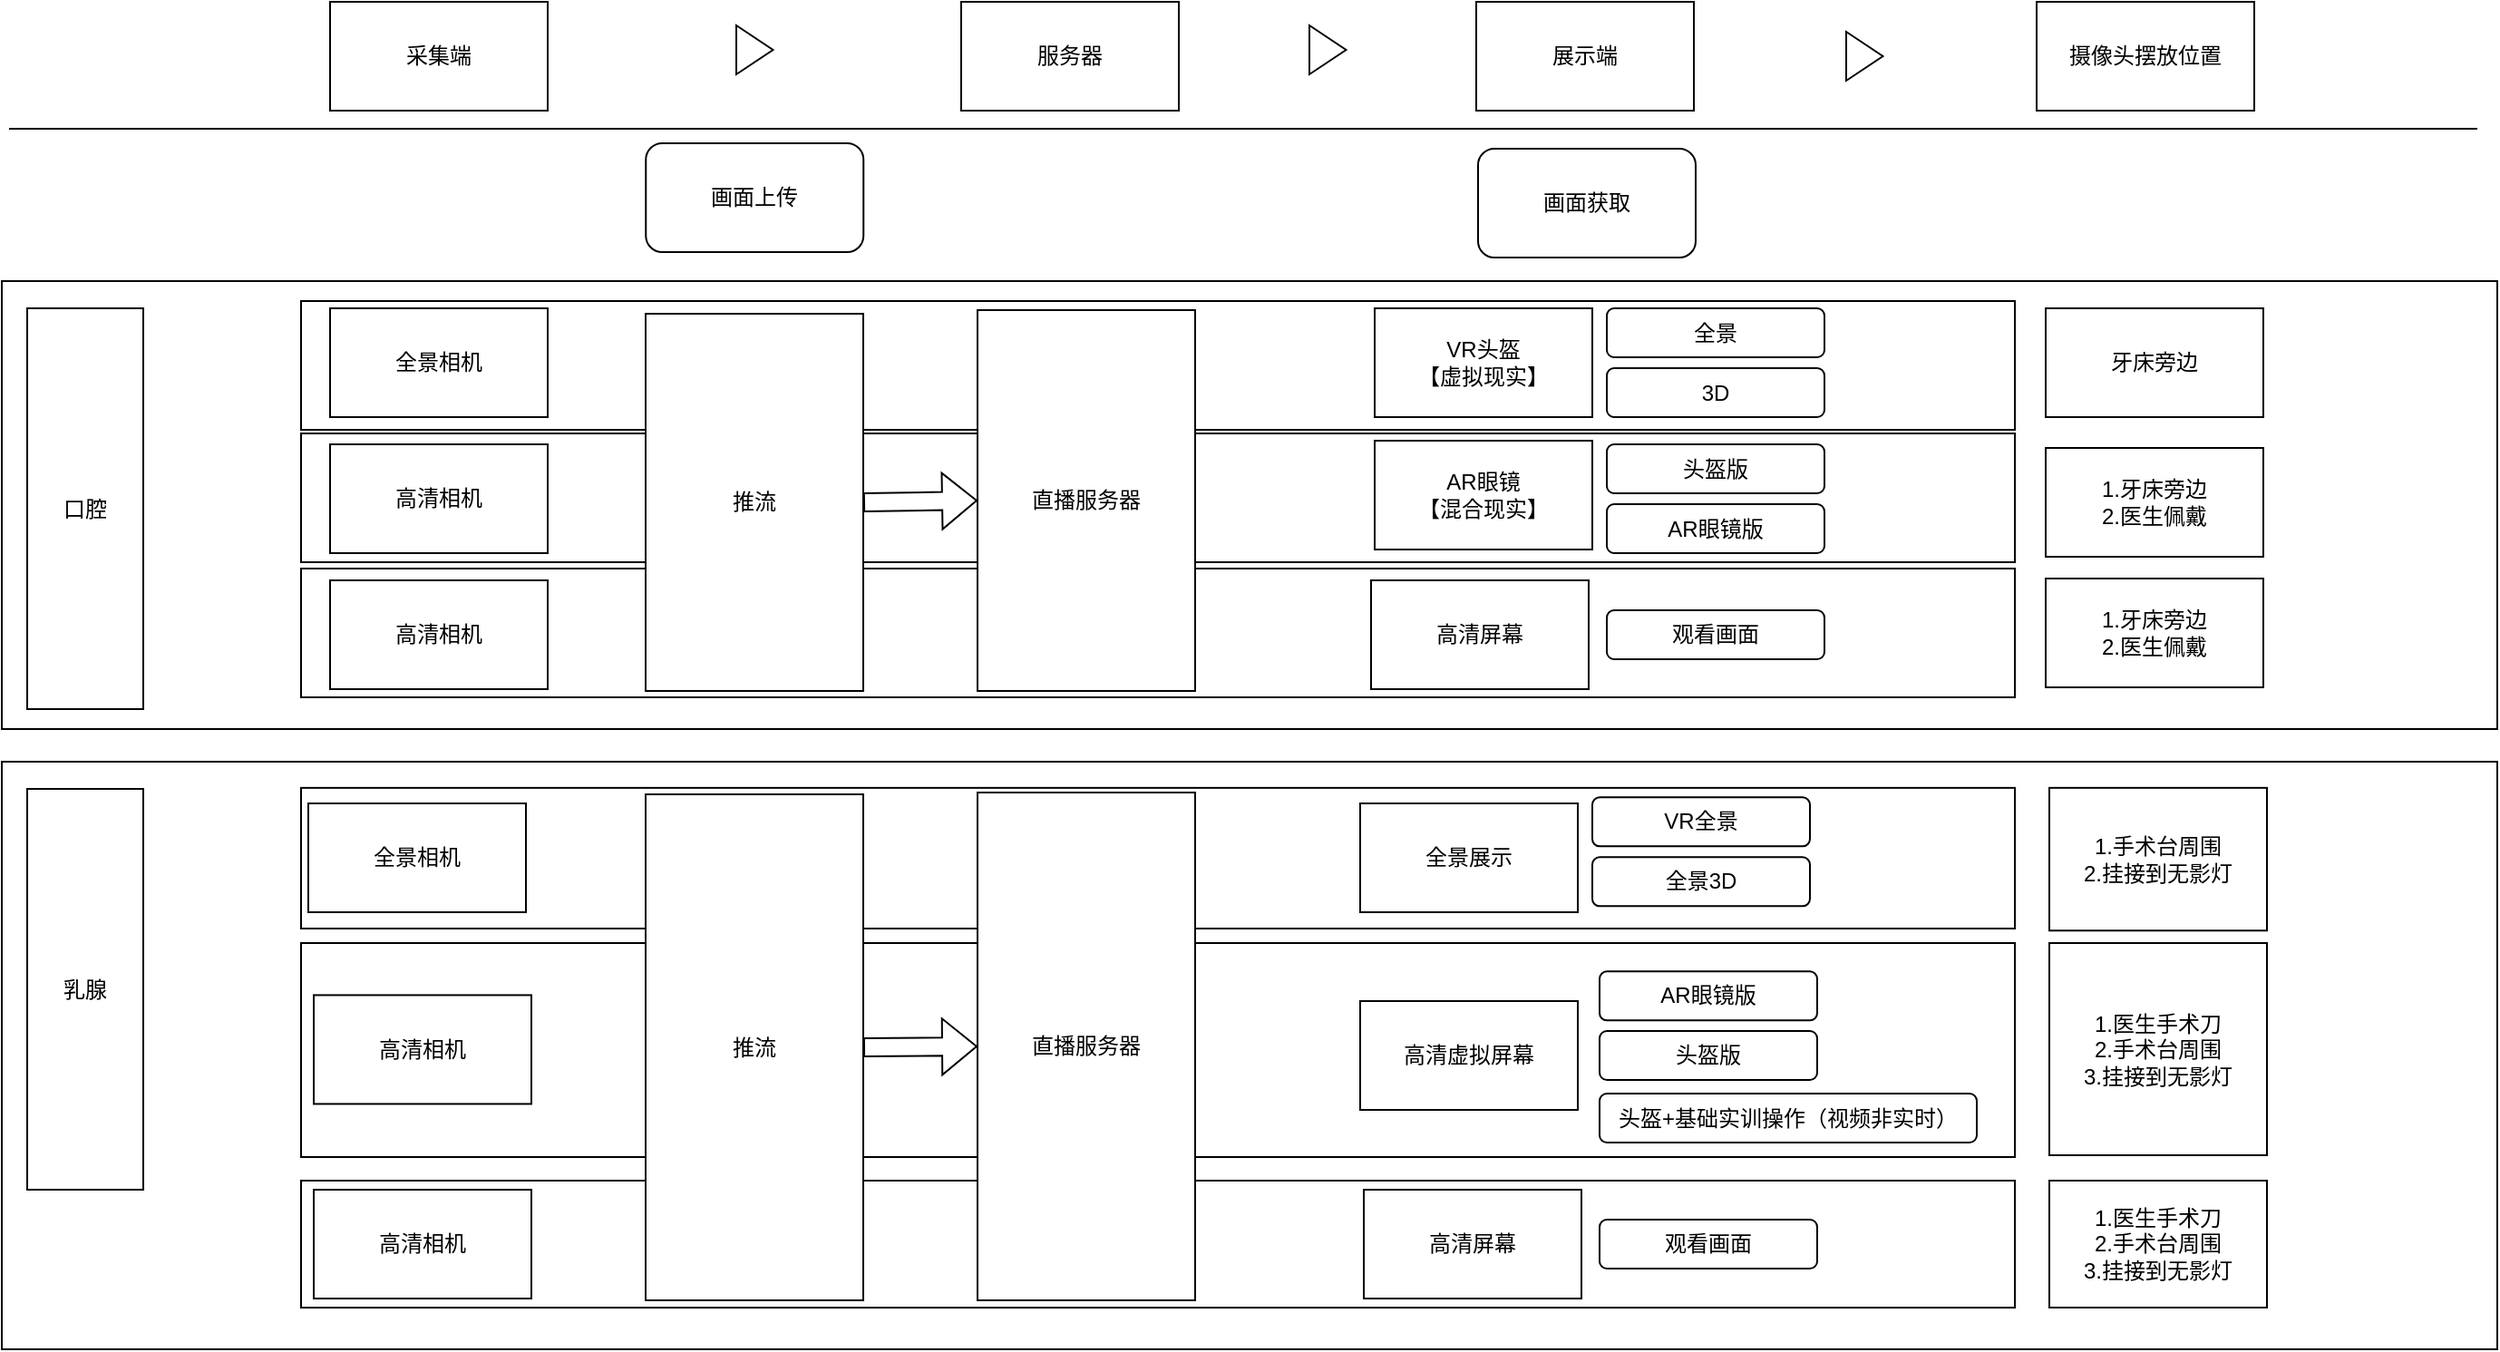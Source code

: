 <mxfile version="20.5.1" type="github">
  <diagram id="exjW6TpwlfhhMM9tGB0L" name="第 1 页">
    <mxGraphModel dx="1422" dy="794" grid="0" gridSize="10" guides="1" tooltips="1" connect="1" arrows="1" fold="1" page="1" pageScale="1" pageWidth="2339" pageHeight="3300" math="0" shadow="0">
      <root>
        <mxCell id="0" />
        <mxCell id="1" parent="0" />
        <mxCell id="dhKK24aEWWIvLG82vy6N-1" value="采集端" style="rounded=0;whiteSpace=wrap;html=1;" vertex="1" parent="1">
          <mxGeometry x="181" y="130" width="120" height="60" as="geometry" />
        </mxCell>
        <mxCell id="dhKK24aEWWIvLG82vy6N-2" value="服务器" style="rounded=0;whiteSpace=wrap;html=1;" vertex="1" parent="1">
          <mxGeometry x="529" y="130" width="120" height="60" as="geometry" />
        </mxCell>
        <mxCell id="dhKK24aEWWIvLG82vy6N-3" value="展示端" style="rounded=0;whiteSpace=wrap;html=1;" vertex="1" parent="1">
          <mxGeometry x="813" y="130" width="120" height="60" as="geometry" />
        </mxCell>
        <mxCell id="dhKK24aEWWIvLG82vy6N-4" value="摄像头摆放位置" style="rounded=0;whiteSpace=wrap;html=1;" vertex="1" parent="1">
          <mxGeometry x="1122" y="130" width="120" height="60" as="geometry" />
        </mxCell>
        <mxCell id="dhKK24aEWWIvLG82vy6N-5" value="" style="rounded=0;whiteSpace=wrap;html=1;" vertex="1" parent="1">
          <mxGeometry y="284" width="1376" height="247" as="geometry" />
        </mxCell>
        <mxCell id="dhKK24aEWWIvLG82vy6N-36" value="牙床旁边" style="rounded=0;whiteSpace=wrap;html=1;" vertex="1" parent="dhKK24aEWWIvLG82vy6N-5">
          <mxGeometry x="1127" y="15" width="120" height="60" as="geometry" />
        </mxCell>
        <mxCell id="dhKK24aEWWIvLG82vy6N-37" value="1.牙床旁边&lt;br&gt;2.医生佩戴" style="rounded=0;whiteSpace=wrap;html=1;" vertex="1" parent="dhKK24aEWWIvLG82vy6N-5">
          <mxGeometry x="1127" y="92" width="120" height="60" as="geometry" />
        </mxCell>
        <mxCell id="dhKK24aEWWIvLG82vy6N-41" value="1.牙床旁边&lt;br&gt;2.医生佩戴" style="rounded=0;whiteSpace=wrap;html=1;" vertex="1" parent="dhKK24aEWWIvLG82vy6N-5">
          <mxGeometry x="1127" y="164" width="120" height="60" as="geometry" />
        </mxCell>
        <mxCell id="dhKK24aEWWIvLG82vy6N-42" value="" style="rounded=0;whiteSpace=wrap;html=1;" vertex="1" parent="dhKK24aEWWIvLG82vy6N-5">
          <mxGeometry x="165" y="11" width="945" height="71" as="geometry" />
        </mxCell>
        <mxCell id="dhKK24aEWWIvLG82vy6N-43" value="" style="rounded=0;whiteSpace=wrap;html=1;" vertex="1" parent="dhKK24aEWWIvLG82vy6N-5">
          <mxGeometry x="165" y="84" width="945" height="71" as="geometry" />
        </mxCell>
        <mxCell id="dhKK24aEWWIvLG82vy6N-44" value="" style="rounded=0;whiteSpace=wrap;html=1;" vertex="1" parent="dhKK24aEWWIvLG82vy6N-5">
          <mxGeometry x="165" y="158.5" width="945" height="71" as="geometry" />
        </mxCell>
        <mxCell id="dhKK24aEWWIvLG82vy6N-22" value="直播服务器" style="rounded=0;whiteSpace=wrap;html=1;" vertex="1" parent="dhKK24aEWWIvLG82vy6N-5">
          <mxGeometry x="538" y="16" width="120" height="210" as="geometry" />
        </mxCell>
        <mxCell id="dhKK24aEWWIvLG82vy6N-7" value="口腔" style="rounded=0;whiteSpace=wrap;html=1;" vertex="1" parent="1">
          <mxGeometry x="14" y="299" width="64" height="221" as="geometry" />
        </mxCell>
        <mxCell id="dhKK24aEWWIvLG82vy6N-10" value="画面上传" style="rounded=1;whiteSpace=wrap;html=1;" vertex="1" parent="1">
          <mxGeometry x="355.13" y="208" width="120" height="60" as="geometry" />
        </mxCell>
        <mxCell id="dhKK24aEWWIvLG82vy6N-11" value="画面获取" style="rounded=1;whiteSpace=wrap;html=1;" vertex="1" parent="1">
          <mxGeometry x="814" y="211" width="120" height="60" as="geometry" />
        </mxCell>
        <mxCell id="dhKK24aEWWIvLG82vy6N-12" value="" style="endArrow=none;html=1;rounded=0;" edge="1" parent="1">
          <mxGeometry width="50" height="50" relative="1" as="geometry">
            <mxPoint x="4" y="200" as="sourcePoint" />
            <mxPoint x="1365" y="200" as="targetPoint" />
          </mxGeometry>
        </mxCell>
        <mxCell id="dhKK24aEWWIvLG82vy6N-13" value="" style="triangle;whiteSpace=wrap;html=1;" vertex="1" parent="1">
          <mxGeometry x="405" y="143" width="20.25" height="27" as="geometry" />
        </mxCell>
        <mxCell id="dhKK24aEWWIvLG82vy6N-15" value="" style="triangle;whiteSpace=wrap;html=1;" vertex="1" parent="1">
          <mxGeometry x="721" y="143" width="20.25" height="27" as="geometry" />
        </mxCell>
        <mxCell id="dhKK24aEWWIvLG82vy6N-16" value="" style="triangle;whiteSpace=wrap;html=1;" vertex="1" parent="1">
          <mxGeometry x="1017" y="146.5" width="20.25" height="27" as="geometry" />
        </mxCell>
        <mxCell id="dhKK24aEWWIvLG82vy6N-18" value="全景相机" style="rounded=0;whiteSpace=wrap;html=1;" vertex="1" parent="1">
          <mxGeometry x="181" y="299" width="120" height="60" as="geometry" />
        </mxCell>
        <mxCell id="dhKK24aEWWIvLG82vy6N-19" value="高清相机" style="rounded=0;whiteSpace=wrap;html=1;" vertex="1" parent="1">
          <mxGeometry x="181" y="374" width="120" height="60" as="geometry" />
        </mxCell>
        <mxCell id="dhKK24aEWWIvLG82vy6N-20" value="高清相机" style="rounded=0;whiteSpace=wrap;html=1;" vertex="1" parent="1">
          <mxGeometry x="181" y="449" width="120" height="60" as="geometry" />
        </mxCell>
        <mxCell id="dhKK24aEWWIvLG82vy6N-21" value="推流" style="rounded=0;whiteSpace=wrap;html=1;" vertex="1" parent="1">
          <mxGeometry x="355" y="302" width="120" height="208" as="geometry" />
        </mxCell>
        <mxCell id="dhKK24aEWWIvLG82vy6N-23" value="" style="shape=flexArrow;endArrow=classic;html=1;rounded=0;exitX=1;exitY=0.5;exitDx=0;exitDy=0;entryX=0;entryY=0.5;entryDx=0;entryDy=0;" edge="1" parent="1" source="dhKK24aEWWIvLG82vy6N-21" target="dhKK24aEWWIvLG82vy6N-22">
          <mxGeometry width="50" height="50" relative="1" as="geometry">
            <mxPoint x="477" y="438" as="sourcePoint" />
            <mxPoint x="527" y="388" as="targetPoint" />
          </mxGeometry>
        </mxCell>
        <mxCell id="dhKK24aEWWIvLG82vy6N-24" value="VR头盔&lt;br&gt;【虚拟现实】" style="rounded=0;whiteSpace=wrap;html=1;" vertex="1" parent="1">
          <mxGeometry x="757" y="299" width="120" height="60" as="geometry" />
        </mxCell>
        <mxCell id="dhKK24aEWWIvLG82vy6N-27" value="全景" style="rounded=1;whiteSpace=wrap;html=1;" vertex="1" parent="1">
          <mxGeometry x="885" y="299" width="120" height="27" as="geometry" />
        </mxCell>
        <mxCell id="dhKK24aEWWIvLG82vy6N-29" value="3D" style="rounded=1;whiteSpace=wrap;html=1;" vertex="1" parent="1">
          <mxGeometry x="885" y="332" width="120" height="27" as="geometry" />
        </mxCell>
        <mxCell id="dhKK24aEWWIvLG82vy6N-30" value="AR眼镜&lt;br&gt;【混合现实】" style="rounded=0;whiteSpace=wrap;html=1;" vertex="1" parent="1">
          <mxGeometry x="757" y="372" width="120" height="60" as="geometry" />
        </mxCell>
        <mxCell id="dhKK24aEWWIvLG82vy6N-32" value="头盔版" style="rounded=1;whiteSpace=wrap;html=1;" vertex="1" parent="1">
          <mxGeometry x="885" y="374" width="120" height="27" as="geometry" />
        </mxCell>
        <mxCell id="dhKK24aEWWIvLG82vy6N-33" value="AR眼镜版" style="rounded=1;whiteSpace=wrap;html=1;" vertex="1" parent="1">
          <mxGeometry x="885" y="407" width="120" height="27" as="geometry" />
        </mxCell>
        <mxCell id="dhKK24aEWWIvLG82vy6N-34" value="高清屏幕" style="rounded=0;whiteSpace=wrap;html=1;" vertex="1" parent="1">
          <mxGeometry x="755" y="449" width="120" height="60" as="geometry" />
        </mxCell>
        <mxCell id="dhKK24aEWWIvLG82vy6N-35" value="观看画面" style="rounded=1;whiteSpace=wrap;html=1;" vertex="1" parent="1">
          <mxGeometry x="885" y="465.5" width="120" height="27" as="geometry" />
        </mxCell>
        <mxCell id="dhKK24aEWWIvLG82vy6N-45" value="" style="rounded=0;whiteSpace=wrap;html=1;" vertex="1" parent="1">
          <mxGeometry y="549" width="1376" height="324" as="geometry" />
        </mxCell>
        <mxCell id="dhKK24aEWWIvLG82vy6N-46" value="1.手术台周围&lt;br&gt;2.挂接到无影灯" style="rounded=0;whiteSpace=wrap;html=1;" vertex="1" parent="dhKK24aEWWIvLG82vy6N-45">
          <mxGeometry x="1129" y="14.426" width="120" height="78.704" as="geometry" />
        </mxCell>
        <mxCell id="dhKK24aEWWIvLG82vy6N-47" value="1.医生手术刀&lt;br&gt;2.手术台周围&lt;br&gt;3.挂接到无影灯" style="rounded=0;whiteSpace=wrap;html=1;" vertex="1" parent="dhKK24aEWWIvLG82vy6N-45">
          <mxGeometry x="1129" y="100" width="120" height="117" as="geometry" />
        </mxCell>
        <mxCell id="dhKK24aEWWIvLG82vy6N-49" value="" style="rounded=0;whiteSpace=wrap;html=1;" vertex="1" parent="dhKK24aEWWIvLG82vy6N-45">
          <mxGeometry x="165" y="14.43" width="945" height="77.57" as="geometry" />
        </mxCell>
        <mxCell id="dhKK24aEWWIvLG82vy6N-50" value="" style="rounded=0;whiteSpace=wrap;html=1;" vertex="1" parent="dhKK24aEWWIvLG82vy6N-45">
          <mxGeometry x="165" y="100" width="945" height="118" as="geometry" />
        </mxCell>
        <mxCell id="dhKK24aEWWIvLG82vy6N-51" value="" style="rounded=0;whiteSpace=wrap;html=1;" vertex="1" parent="dhKK24aEWWIvLG82vy6N-45">
          <mxGeometry x="165" y="231" width="945" height="70.04" as="geometry" />
        </mxCell>
        <mxCell id="dhKK24aEWWIvLG82vy6N-52" value="直播服务器" style="rounded=0;whiteSpace=wrap;html=1;" vertex="1" parent="dhKK24aEWWIvLG82vy6N-45">
          <mxGeometry x="538" y="17" width="120" height="280" as="geometry" />
        </mxCell>
        <mxCell id="dhKK24aEWWIvLG82vy6N-56" value="高清相机" style="rounded=0;whiteSpace=wrap;html=1;" vertex="1" parent="dhKK24aEWWIvLG82vy6N-45">
          <mxGeometry x="172" y="236.02" width="120" height="60" as="geometry" />
        </mxCell>
        <mxCell id="dhKK24aEWWIvLG82vy6N-65" value="高清屏幕" style="rounded=0;whiteSpace=wrap;html=1;" vertex="1" parent="dhKK24aEWWIvLG82vy6N-45">
          <mxGeometry x="751" y="236.02" width="120" height="60" as="geometry" />
        </mxCell>
        <mxCell id="dhKK24aEWWIvLG82vy6N-66" value="观看画面" style="rounded=1;whiteSpace=wrap;html=1;" vertex="1" parent="dhKK24aEWWIvLG82vy6N-45">
          <mxGeometry x="881" y="252.52" width="120" height="27" as="geometry" />
        </mxCell>
        <mxCell id="dhKK24aEWWIvLG82vy6N-55" value="高清相机" style="rounded=0;whiteSpace=wrap;html=1;" vertex="1" parent="dhKK24aEWWIvLG82vy6N-45">
          <mxGeometry x="172" y="128.72" width="120" height="60" as="geometry" />
        </mxCell>
        <mxCell id="dhKK24aEWWIvLG82vy6N-62" value="高清虚拟屏幕" style="rounded=0;whiteSpace=wrap;html=1;" vertex="1" parent="dhKK24aEWWIvLG82vy6N-45">
          <mxGeometry x="749" y="132" width="120" height="60" as="geometry" />
        </mxCell>
        <mxCell id="dhKK24aEWWIvLG82vy6N-63" value="头盔版" style="rounded=1;whiteSpace=wrap;html=1;" vertex="1" parent="dhKK24aEWWIvLG82vy6N-45">
          <mxGeometry x="881" y="148.5" width="120" height="27" as="geometry" />
        </mxCell>
        <mxCell id="dhKK24aEWWIvLG82vy6N-64" value="AR眼镜版" style="rounded=1;whiteSpace=wrap;html=1;" vertex="1" parent="dhKK24aEWWIvLG82vy6N-45">
          <mxGeometry x="881" y="115.65" width="120" height="27" as="geometry" />
        </mxCell>
        <mxCell id="dhKK24aEWWIvLG82vy6N-67" value="1.医生手术刀&lt;br&gt;2.手术台周围&lt;br&gt;3.挂接到无影灯" style="rounded=0;whiteSpace=wrap;html=1;" vertex="1" parent="dhKK24aEWWIvLG82vy6N-45">
          <mxGeometry x="1129" y="231" width="120" height="70" as="geometry" />
        </mxCell>
        <mxCell id="dhKK24aEWWIvLG82vy6N-59" value="全景展示" style="rounded=0;whiteSpace=wrap;html=1;" vertex="1" parent="dhKK24aEWWIvLG82vy6N-45">
          <mxGeometry x="749" y="23.0" width="120" height="60" as="geometry" />
        </mxCell>
        <mxCell id="dhKK24aEWWIvLG82vy6N-61" value="全景3D" style="rounded=1;whiteSpace=wrap;html=1;" vertex="1" parent="dhKK24aEWWIvLG82vy6N-45">
          <mxGeometry x="877" y="52.68" width="120" height="27" as="geometry" />
        </mxCell>
        <mxCell id="dhKK24aEWWIvLG82vy6N-60" value="VR全景" style="rounded=1;whiteSpace=wrap;html=1;" vertex="1" parent="dhKK24aEWWIvLG82vy6N-45">
          <mxGeometry x="877" y="19.68" width="120" height="27" as="geometry" />
        </mxCell>
        <mxCell id="dhKK24aEWWIvLG82vy6N-54" value="全景相机" style="rounded=0;whiteSpace=wrap;html=1;" vertex="1" parent="dhKK24aEWWIvLG82vy6N-45">
          <mxGeometry x="169" y="23.0" width="120" height="60" as="geometry" />
        </mxCell>
        <mxCell id="dhKK24aEWWIvLG82vy6N-69" value="头盔+基础实训操作（视频非实时）" style="rounded=1;whiteSpace=wrap;html=1;" vertex="1" parent="dhKK24aEWWIvLG82vy6N-45">
          <mxGeometry x="881" y="183" width="208" height="27" as="geometry" />
        </mxCell>
        <mxCell id="dhKK24aEWWIvLG82vy6N-53" value="乳腺" style="rounded=0;whiteSpace=wrap;html=1;" vertex="1" parent="1">
          <mxGeometry x="14" y="564" width="64" height="221" as="geometry" />
        </mxCell>
        <mxCell id="dhKK24aEWWIvLG82vy6N-57" value="推流" style="rounded=0;whiteSpace=wrap;html=1;" vertex="1" parent="1">
          <mxGeometry x="355" y="567" width="120" height="279" as="geometry" />
        </mxCell>
        <mxCell id="dhKK24aEWWIvLG82vy6N-58" value="" style="shape=flexArrow;endArrow=classic;html=1;rounded=0;exitX=1;exitY=0.5;exitDx=0;exitDy=0;entryX=0;entryY=0.5;entryDx=0;entryDy=0;" edge="1" source="dhKK24aEWWIvLG82vy6N-57" target="dhKK24aEWWIvLG82vy6N-52" parent="1">
          <mxGeometry width="50" height="50" relative="1" as="geometry">
            <mxPoint x="477" y="703" as="sourcePoint" />
            <mxPoint x="527" y="653" as="targetPoint" />
          </mxGeometry>
        </mxCell>
      </root>
    </mxGraphModel>
  </diagram>
</mxfile>
